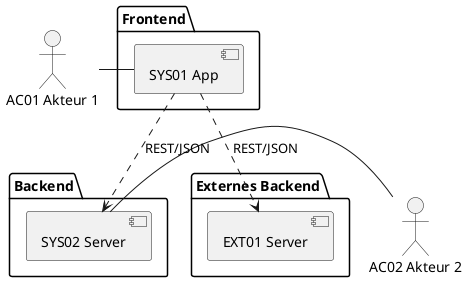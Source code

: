 @startuml

actor :AC01 Akteur 1: as AC01
actor :AC02 Akteur 2: as AC02

package "Frontend" {
  component [SYS01 App] as SYS01
}

package "Backend" {
  component [SYS02 Server] as SYS02
}

package "Externes Backend" {
  component [EXT01 Server] as EXT01
}
 
AC01 - SYS01
AC02 - SYS02
SYS01 ..> SYS02 : REST/JSON
SYS01 ..> EXT01 : REST/JSON

@enduml